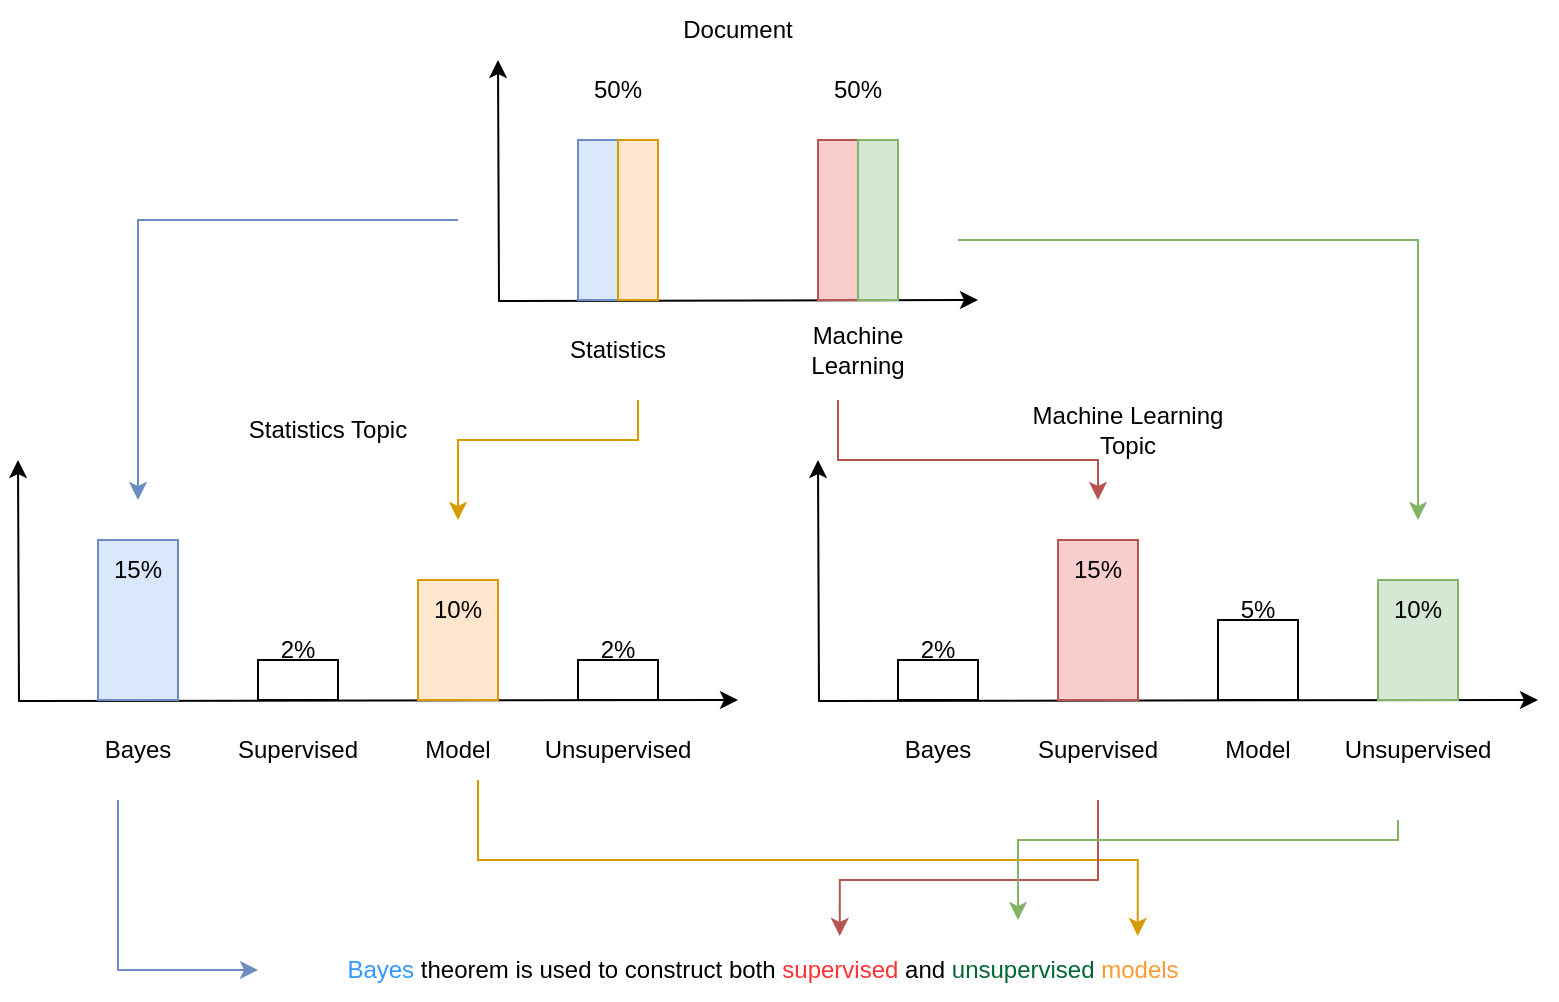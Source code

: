 <mxfile version="15.4.0" type="device"><diagram id="bzaXVkR2T1URhOMWTy5X" name="Page-1"><mxGraphModel dx="1350" dy="816" grid="1" gridSize="10" guides="1" tooltips="1" connect="1" arrows="1" fold="1" page="1" pageScale="1" pageWidth="850" pageHeight="1100" math="0" shadow="0"><root><mxCell id="0"/><mxCell id="1" parent="0"/><mxCell id="PsnWvP8emvxDxdZaQpgX-1" value="" style="endArrow=classic;startArrow=classic;html=1;rounded=0;edgeStyle=orthogonalEdgeStyle;" parent="1" edge="1"><mxGeometry width="50" height="50" relative="1" as="geometry"><mxPoint x="520" y="160" as="sourcePoint"/><mxPoint x="280" y="40" as="targetPoint"/></mxGeometry></mxCell><mxCell id="PsnWvP8emvxDxdZaQpgX-3" value="" style="rounded=0;whiteSpace=wrap;html=1;fillColor=#f8cecc;strokeColor=#b85450;" parent="1" vertex="1"><mxGeometry x="440" y="80" width="20" height="80" as="geometry"/></mxCell><mxCell id="PsnWvP8emvxDxdZaQpgX-5" value="Statistics" style="text;html=1;strokeColor=none;fillColor=none;align=center;verticalAlign=middle;whiteSpace=wrap;rounded=0;" parent="1" vertex="1"><mxGeometry x="310" y="170" width="60" height="30" as="geometry"/></mxCell><mxCell id="PsnWvP8emvxDxdZaQpgX-6" value="Machine&lt;br&gt;Learning" style="text;html=1;strokeColor=none;fillColor=none;align=center;verticalAlign=middle;whiteSpace=wrap;rounded=0;" parent="1" vertex="1"><mxGeometry x="430" y="170" width="60" height="30" as="geometry"/></mxCell><mxCell id="PsnWvP8emvxDxdZaQpgX-8" value="" style="rounded=0;whiteSpace=wrap;html=1;fillColor=#d5e8d4;strokeColor=#82b366;" parent="1" vertex="1"><mxGeometry x="460" y="80" width="20" height="80" as="geometry"/></mxCell><mxCell id="PsnWvP8emvxDxdZaQpgX-9" value="" style="endArrow=classic;startArrow=classic;html=1;rounded=0;edgeStyle=orthogonalEdgeStyle;" parent="1" edge="1"><mxGeometry width="50" height="50" relative="1" as="geometry"><mxPoint x="400" y="360" as="sourcePoint"/><mxPoint x="40" y="240" as="targetPoint"/></mxGeometry></mxCell><mxCell id="PsnWvP8emvxDxdZaQpgX-10" value="" style="rounded=0;whiteSpace=wrap;html=1;fillColor=#dae8fc;strokeColor=#6c8ebf;" parent="1" vertex="1"><mxGeometry x="80" y="280" width="40" height="80" as="geometry"/></mxCell><mxCell id="PsnWvP8emvxDxdZaQpgX-12" value="" style="rounded=0;whiteSpace=wrap;html=1;" parent="1" vertex="1"><mxGeometry x="160" y="340" width="40" height="20" as="geometry"/></mxCell><mxCell id="PsnWvP8emvxDxdZaQpgX-13" value="Bayes" style="text;html=1;strokeColor=none;fillColor=none;align=center;verticalAlign=middle;whiteSpace=wrap;rounded=0;" parent="1" vertex="1"><mxGeometry x="70" y="370" width="60" height="30" as="geometry"/></mxCell><mxCell id="PsnWvP8emvxDxdZaQpgX-14" value="Supervised" style="text;html=1;strokeColor=none;fillColor=none;align=center;verticalAlign=middle;whiteSpace=wrap;rounded=0;" parent="1" vertex="1"><mxGeometry x="150" y="370" width="60" height="30" as="geometry"/></mxCell><mxCell id="PsnWvP8emvxDxdZaQpgX-15" value="Unsupervised" style="text;html=1;strokeColor=none;fillColor=none;align=center;verticalAlign=middle;whiteSpace=wrap;rounded=0;" parent="1" vertex="1"><mxGeometry x="310" y="370" width="60" height="30" as="geometry"/></mxCell><mxCell id="PsnWvP8emvxDxdZaQpgX-17" value="" style="rounded=0;whiteSpace=wrap;html=1;" parent="1" vertex="1"><mxGeometry x="320" y="340" width="40" height="20" as="geometry"/></mxCell><mxCell id="PsnWvP8emvxDxdZaQpgX-18" value="" style="rounded=0;whiteSpace=wrap;html=1;fillColor=#ffe6cc;strokeColor=#d79b00;" parent="1" vertex="1"><mxGeometry x="240" y="300" width="40" height="60" as="geometry"/></mxCell><mxCell id="PsnWvP8emvxDxdZaQpgX-19" value="Model" style="text;html=1;strokeColor=none;fillColor=none;align=center;verticalAlign=middle;whiteSpace=wrap;rounded=0;" parent="1" vertex="1"><mxGeometry x="230" y="370" width="60" height="30" as="geometry"/></mxCell><mxCell id="PsnWvP8emvxDxdZaQpgX-20" value="" style="endArrow=classic;startArrow=classic;html=1;rounded=0;edgeStyle=orthogonalEdgeStyle;" parent="1" edge="1"><mxGeometry width="50" height="50" relative="1" as="geometry"><mxPoint x="800" y="360" as="sourcePoint"/><mxPoint x="440" y="240" as="targetPoint"/></mxGeometry></mxCell><mxCell id="PsnWvP8emvxDxdZaQpgX-21" value="" style="rounded=0;whiteSpace=wrap;html=1;" parent="1" vertex="1"><mxGeometry x="480" y="340" width="40" height="20" as="geometry"/></mxCell><mxCell id="PsnWvP8emvxDxdZaQpgX-22" value="" style="rounded=0;whiteSpace=wrap;html=1;fillColor=#f8cecc;strokeColor=#b85450;" parent="1" vertex="1"><mxGeometry x="560" y="280" width="40" height="80" as="geometry"/></mxCell><mxCell id="PsnWvP8emvxDxdZaQpgX-23" value="Bayes" style="text;html=1;strokeColor=none;fillColor=none;align=center;verticalAlign=middle;whiteSpace=wrap;rounded=0;" parent="1" vertex="1"><mxGeometry x="470" y="370" width="60" height="30" as="geometry"/></mxCell><mxCell id="PsnWvP8emvxDxdZaQpgX-24" value="Supervised" style="text;html=1;strokeColor=none;fillColor=none;align=center;verticalAlign=middle;whiteSpace=wrap;rounded=0;" parent="1" vertex="1"><mxGeometry x="550" y="370" width="60" height="30" as="geometry"/></mxCell><mxCell id="PsnWvP8emvxDxdZaQpgX-25" value="Unsupervised" style="text;html=1;strokeColor=none;fillColor=none;align=center;verticalAlign=middle;whiteSpace=wrap;rounded=0;" parent="1" vertex="1"><mxGeometry x="710" y="370" width="60" height="30" as="geometry"/></mxCell><mxCell id="PsnWvP8emvxDxdZaQpgX-26" value="" style="rounded=0;whiteSpace=wrap;html=1;fillColor=#d5e8d4;strokeColor=#82b366;" parent="1" vertex="1"><mxGeometry x="720" y="300" width="40" height="60" as="geometry"/></mxCell><mxCell id="PsnWvP8emvxDxdZaQpgX-27" value="" style="rounded=0;whiteSpace=wrap;html=1;" parent="1" vertex="1"><mxGeometry x="640" y="320" width="40" height="40" as="geometry"/></mxCell><mxCell id="PsnWvP8emvxDxdZaQpgX-28" value="Model" style="text;html=1;strokeColor=none;fillColor=none;align=center;verticalAlign=middle;whiteSpace=wrap;rounded=0;" parent="1" vertex="1"><mxGeometry x="630" y="370" width="60" height="30" as="geometry"/></mxCell><mxCell id="PsnWvP8emvxDxdZaQpgX-29" value="Statistics Topic" style="text;html=1;strokeColor=none;fillColor=none;align=center;verticalAlign=middle;whiteSpace=wrap;rounded=0;" parent="1" vertex="1"><mxGeometry x="140" y="210" width="110" height="30" as="geometry"/></mxCell><mxCell id="PsnWvP8emvxDxdZaQpgX-30" value="Machine Learning Topic" style="text;html=1;strokeColor=none;fillColor=none;align=center;verticalAlign=middle;whiteSpace=wrap;rounded=0;" parent="1" vertex="1"><mxGeometry x="540" y="210" width="110" height="30" as="geometry"/></mxCell><mxCell id="PsnWvP8emvxDxdZaQpgX-31" value="&lt;font color=&quot;#3399ff&quot;&gt;Bayes&lt;/font&gt; theorem is used to construct both &lt;font color=&quot;#ff3333&quot;&gt;supervised&lt;/font&gt; and &lt;font color=&quot;#006633&quot;&gt;unsupervised&lt;/font&gt; &lt;font color=&quot;#ff9933&quot;&gt;models&lt;/font&gt;" style="text;html=1;strokeColor=none;fillColor=none;align=center;verticalAlign=middle;whiteSpace=wrap;rounded=0;" parent="1" vertex="1"><mxGeometry x="160" y="480" width="505" height="30" as="geometry"/></mxCell><mxCell id="PsnWvP8emvxDxdZaQpgX-32" value="" style="rounded=0;whiteSpace=wrap;html=1;fillColor=#dae8fc;strokeColor=#6c8ebf;" parent="1" vertex="1"><mxGeometry x="320" y="80" width="20" height="80" as="geometry"/></mxCell><mxCell id="PsnWvP8emvxDxdZaQpgX-33" value="" style="rounded=0;whiteSpace=wrap;html=1;fillColor=#ffe6cc;strokeColor=#d79b00;" parent="1" vertex="1"><mxGeometry x="340" y="80" width="20" height="80" as="geometry"/></mxCell><mxCell id="PsnWvP8emvxDxdZaQpgX-36" value="" style="endArrow=classic;html=1;rounded=0;edgeStyle=orthogonalEdgeStyle;entryX=0;entryY=0.5;entryDx=0;entryDy=0;fillColor=#dae8fc;strokeColor=#6c8ebf;" parent="1" target="PsnWvP8emvxDxdZaQpgX-31" edge="1"><mxGeometry width="50" height="50" relative="1" as="geometry"><mxPoint x="90" y="410" as="sourcePoint"/><mxPoint x="110" y="440" as="targetPoint"/><Array as="points"><mxPoint x="90" y="495"/></Array></mxGeometry></mxCell><mxCell id="PsnWvP8emvxDxdZaQpgX-37" value="" style="endArrow=classic;html=1;rounded=0;edgeStyle=orthogonalEdgeStyle;fillColor=#dae8fc;strokeColor=#6c8ebf;" parent="1" edge="1"><mxGeometry width="50" height="50" relative="1" as="geometry"><mxPoint x="260" y="120" as="sourcePoint"/><mxPoint x="100" y="260" as="targetPoint"/><Array as="points"><mxPoint x="100" y="120"/></Array></mxGeometry></mxCell><mxCell id="PsnWvP8emvxDxdZaQpgX-38" value="" style="endArrow=classic;html=1;rounded=0;edgeStyle=orthogonalEdgeStyle;fillColor=#ffe6cc;strokeColor=#d79b00;" parent="1" edge="1"><mxGeometry width="50" height="50" relative="1" as="geometry"><mxPoint x="350" y="210" as="sourcePoint"/><mxPoint x="260" y="270" as="targetPoint"/><Array as="points"><mxPoint x="260" y="230"/><mxPoint x="260" y="270"/></Array></mxGeometry></mxCell><mxCell id="PsnWvP8emvxDxdZaQpgX-39" value="" style="endArrow=classic;html=1;rounded=0;edgeStyle=orthogonalEdgeStyle;fillColor=#ffe6cc;strokeColor=#d79b00;entryX=0.871;entryY=-0.067;entryDx=0;entryDy=0;entryPerimeter=0;" parent="1" target="PsnWvP8emvxDxdZaQpgX-31" edge="1"><mxGeometry width="50" height="50" relative="1" as="geometry"><mxPoint x="270" y="400" as="sourcePoint"/><mxPoint x="270" y="280" as="targetPoint"/><Array as="points"><mxPoint x="270" y="440"/><mxPoint x="600" y="440"/></Array></mxGeometry></mxCell><mxCell id="PsnWvP8emvxDxdZaQpgX-40" value="" style="endArrow=classic;html=1;rounded=0;edgeStyle=orthogonalEdgeStyle;fillColor=#f8cecc;strokeColor=#b85450;" parent="1" edge="1"><mxGeometry width="50" height="50" relative="1" as="geometry"><mxPoint x="450" y="210" as="sourcePoint"/><mxPoint x="580" y="260" as="targetPoint"/><Array as="points"><mxPoint x="450" y="240"/><mxPoint x="580" y="240"/></Array></mxGeometry></mxCell><mxCell id="PsnWvP8emvxDxdZaQpgX-41" value="" style="endArrow=classic;html=1;rounded=0;edgeStyle=orthogonalEdgeStyle;fillColor=#d5e8d4;strokeColor=#82b366;" parent="1" edge="1"><mxGeometry width="50" height="50" relative="1" as="geometry"><mxPoint x="510" y="130" as="sourcePoint"/><mxPoint x="740" y="270" as="targetPoint"/><Array as="points"><mxPoint x="740" y="130"/></Array></mxGeometry></mxCell><mxCell id="PsnWvP8emvxDxdZaQpgX-43" value="" style="endArrow=classic;html=1;rounded=0;edgeStyle=orthogonalEdgeStyle;fillColor=#f8cecc;strokeColor=#b85450;entryX=0.576;entryY=-0.067;entryDx=0;entryDy=0;entryPerimeter=0;" parent="1" target="PsnWvP8emvxDxdZaQpgX-31" edge="1"><mxGeometry width="50" height="50" relative="1" as="geometry"><mxPoint x="580" y="410" as="sourcePoint"/><mxPoint x="609.855" y="487.99" as="targetPoint"/><Array as="points"><mxPoint x="580" y="450"/><mxPoint x="451" y="450"/></Array></mxGeometry></mxCell><mxCell id="PsnWvP8emvxDxdZaQpgX-44" value="" style="endArrow=classic;html=1;rounded=0;edgeStyle=orthogonalEdgeStyle;fillColor=#d5e8d4;strokeColor=#82b366;" parent="1" edge="1"><mxGeometry width="50" height="50" relative="1" as="geometry"><mxPoint x="730" y="420" as="sourcePoint"/><mxPoint x="540" y="470" as="targetPoint"/><Array as="points"><mxPoint x="730" y="430"/><mxPoint x="540" y="430"/></Array></mxGeometry></mxCell><mxCell id="u_L68o8aFOB_WL02FoFZ-1" value="50%" style="text;html=1;strokeColor=none;fillColor=none;align=center;verticalAlign=middle;whiteSpace=wrap;rounded=0;" vertex="1" parent="1"><mxGeometry x="310" y="40" width="60" height="30" as="geometry"/></mxCell><mxCell id="u_L68o8aFOB_WL02FoFZ-2" value="50%" style="text;html=1;strokeColor=none;fillColor=none;align=center;verticalAlign=middle;whiteSpace=wrap;rounded=0;" vertex="1" parent="1"><mxGeometry x="430" y="40" width="60" height="30" as="geometry"/></mxCell><mxCell id="u_L68o8aFOB_WL02FoFZ-3" value="15%" style="text;html=1;strokeColor=none;fillColor=none;align=center;verticalAlign=middle;whiteSpace=wrap;rounded=0;" vertex="1" parent="1"><mxGeometry x="70" y="280" width="60" height="30" as="geometry"/></mxCell><mxCell id="u_L68o8aFOB_WL02FoFZ-4" value="10%" style="text;html=1;strokeColor=none;fillColor=none;align=center;verticalAlign=middle;whiteSpace=wrap;rounded=0;" vertex="1" parent="1"><mxGeometry x="230" y="300" width="60" height="30" as="geometry"/></mxCell><mxCell id="u_L68o8aFOB_WL02FoFZ-5" value="2%" style="text;html=1;strokeColor=none;fillColor=none;align=center;verticalAlign=middle;whiteSpace=wrap;rounded=0;" vertex="1" parent="1"><mxGeometry x="150" y="320" width="60" height="30" as="geometry"/></mxCell><mxCell id="u_L68o8aFOB_WL02FoFZ-6" value="2%" style="text;html=1;strokeColor=none;fillColor=none;align=center;verticalAlign=middle;whiteSpace=wrap;rounded=0;" vertex="1" parent="1"><mxGeometry x="310" y="320" width="60" height="30" as="geometry"/></mxCell><mxCell id="u_L68o8aFOB_WL02FoFZ-7" value="2%" style="text;html=1;strokeColor=none;fillColor=none;align=center;verticalAlign=middle;whiteSpace=wrap;rounded=0;" vertex="1" parent="1"><mxGeometry x="470" y="320" width="60" height="30" as="geometry"/></mxCell><mxCell id="u_L68o8aFOB_WL02FoFZ-8" value="5%" style="text;html=1;strokeColor=none;fillColor=none;align=center;verticalAlign=middle;whiteSpace=wrap;rounded=0;" vertex="1" parent="1"><mxGeometry x="630" y="300" width="60" height="30" as="geometry"/></mxCell><mxCell id="u_L68o8aFOB_WL02FoFZ-9" value="15%" style="text;html=1;strokeColor=none;fillColor=none;align=center;verticalAlign=middle;whiteSpace=wrap;rounded=0;" vertex="1" parent="1"><mxGeometry x="550" y="280" width="60" height="30" as="geometry"/></mxCell><mxCell id="u_L68o8aFOB_WL02FoFZ-10" value="10%" style="text;html=1;strokeColor=none;fillColor=none;align=center;verticalAlign=middle;whiteSpace=wrap;rounded=0;" vertex="1" parent="1"><mxGeometry x="710" y="300" width="60" height="30" as="geometry"/></mxCell><mxCell id="u_L68o8aFOB_WL02FoFZ-11" value="Document" style="text;html=1;strokeColor=none;fillColor=none;align=center;verticalAlign=middle;whiteSpace=wrap;rounded=0;" vertex="1" parent="1"><mxGeometry x="370" y="10" width="60" height="30" as="geometry"/></mxCell></root></mxGraphModel></diagram></mxfile>